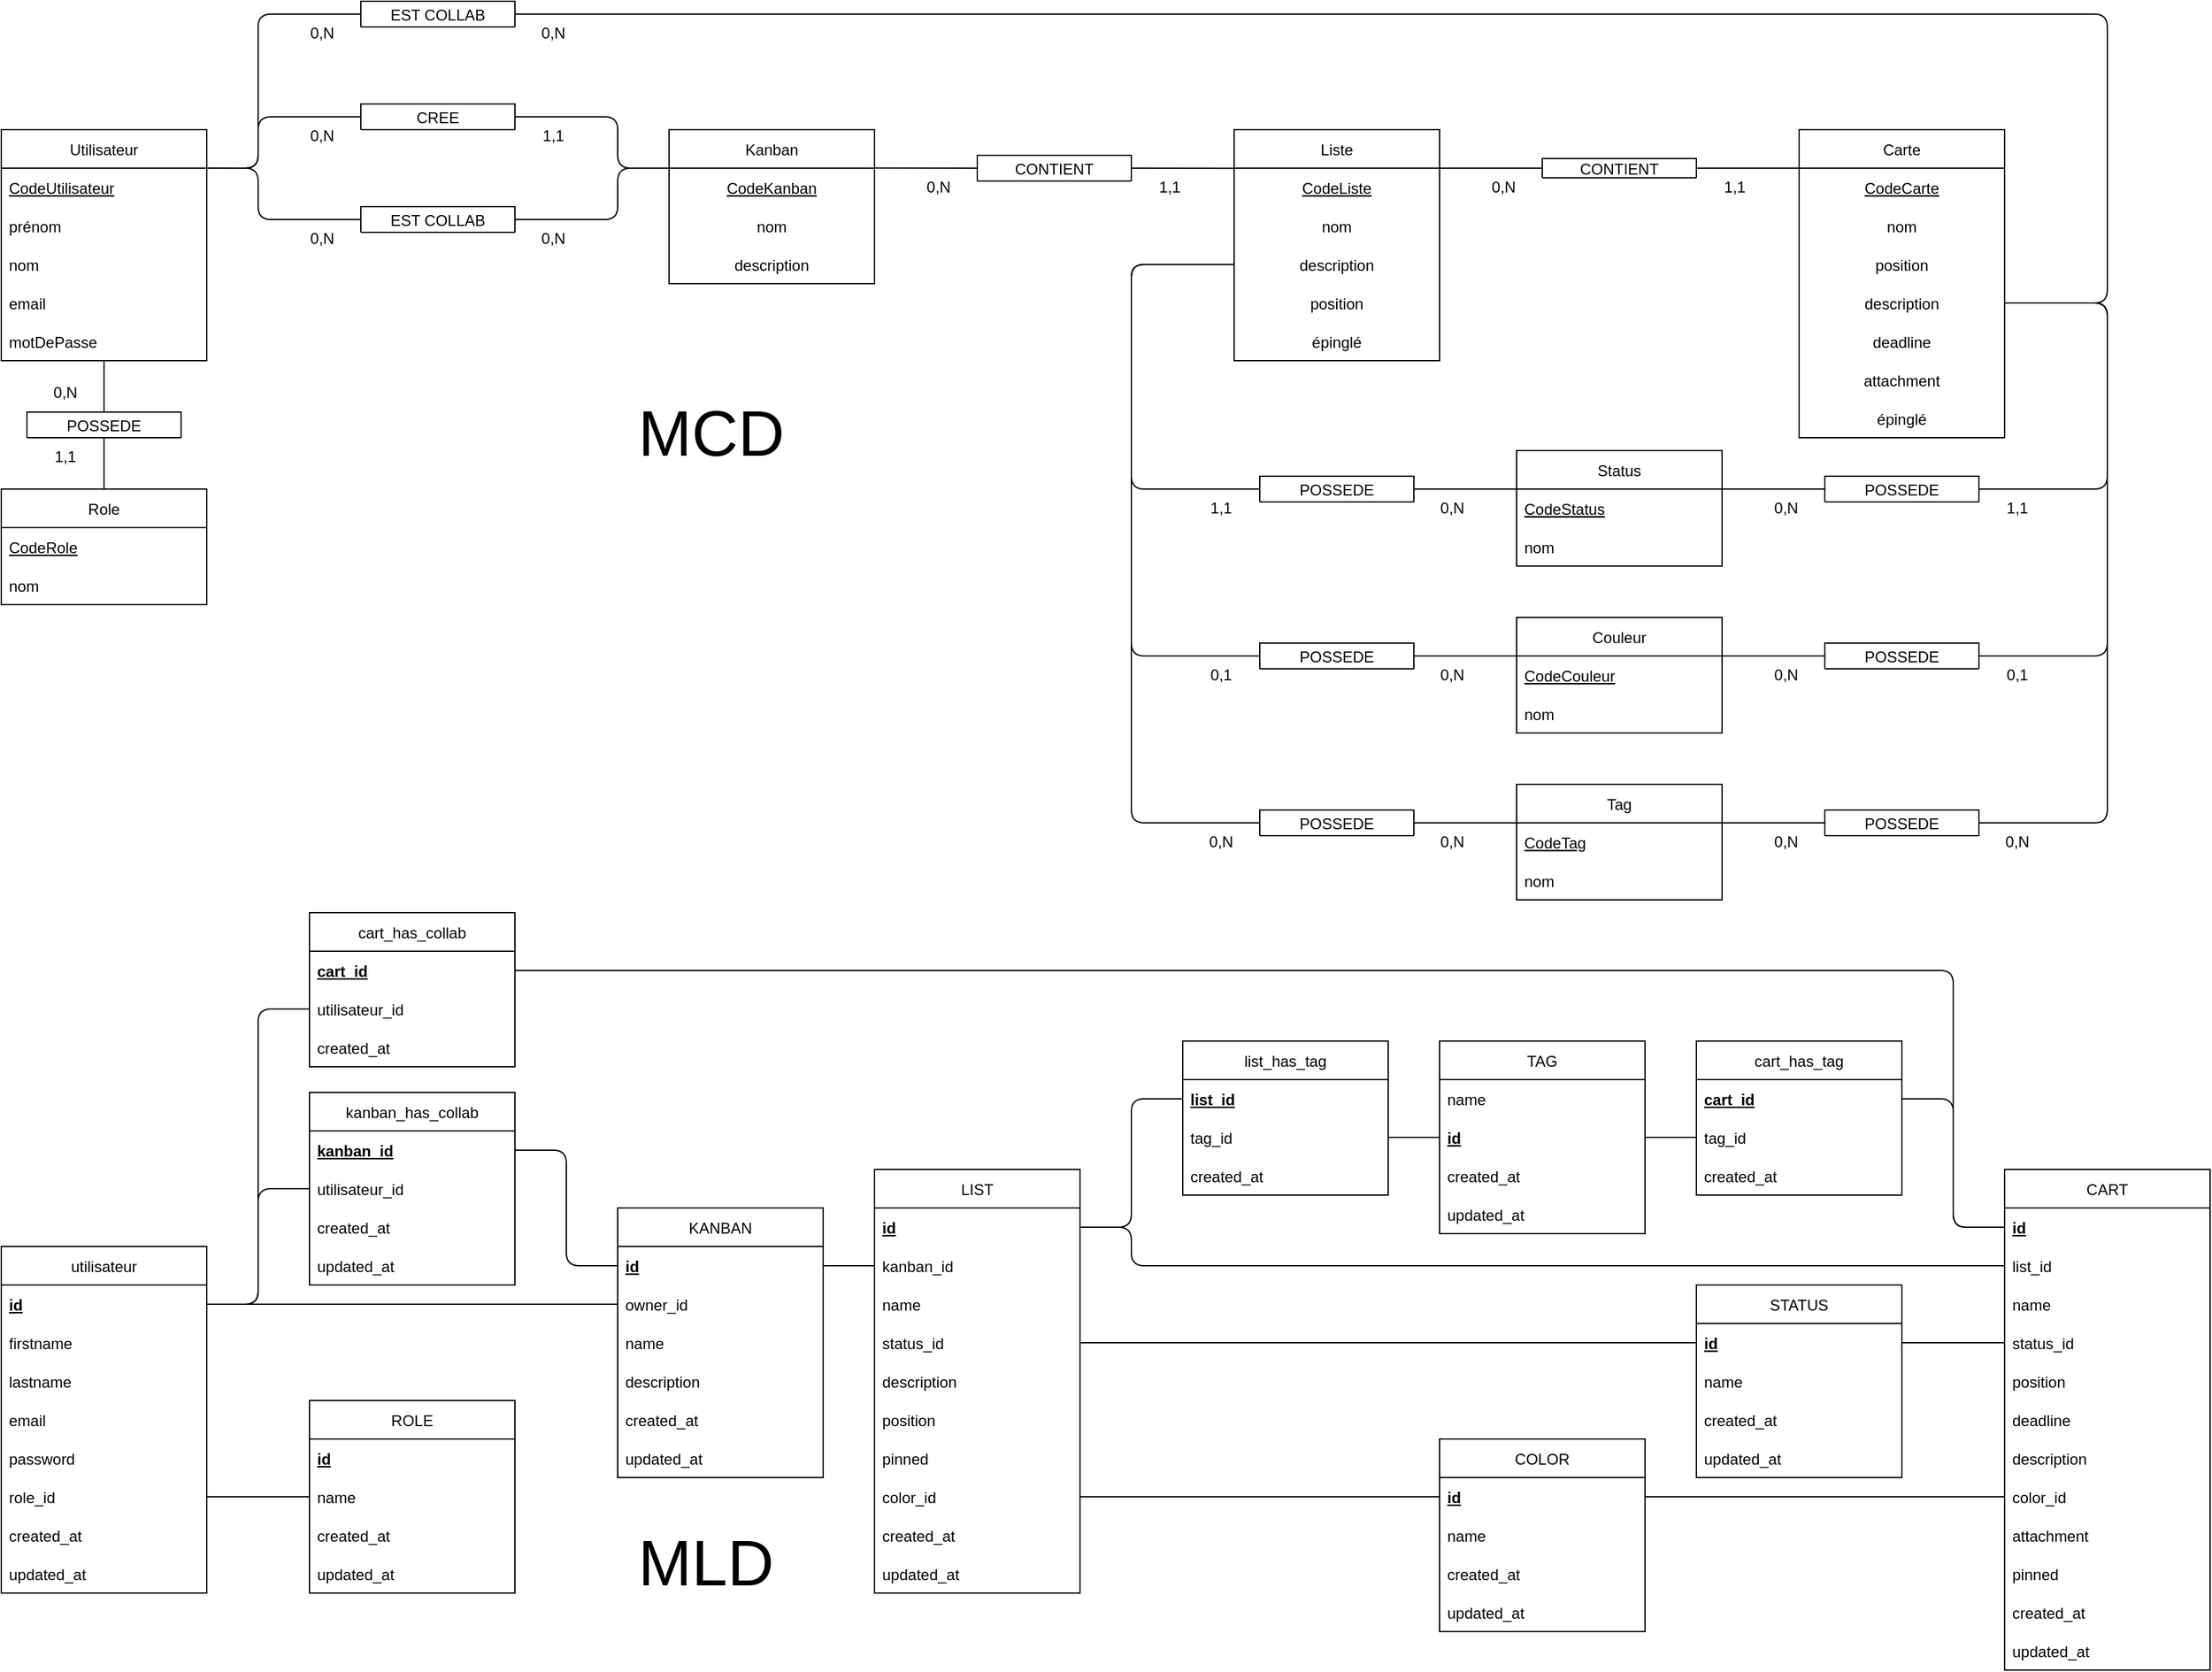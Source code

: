 <mxfile>
    <diagram id="Cw5iGUjNgf8QnOH01EfG" name="Page-1">
        <mxGraphModel dx="3240" dy="78" grid="1" gridSize="10" guides="1" tooltips="1" connect="1" arrows="1" fold="1" page="0" pageScale="1" pageWidth="1169" pageHeight="827" math="0" shadow="0">
            <root>
                <mxCell id="0"/>
                <mxCell id="1" parent="0"/>
                <mxCell id="72" value="CREE" style="swimlane;fontStyle=0;childLayout=stackLayout;horizontal=1;startSize=30;horizontalStack=0;resizeParent=1;resizeParentMax=0;resizeLast=0;collapsible=1;marginBottom=0;rounded=1;" parent="1" vertex="1">
                    <mxGeometry x="-720" y="990" width="120" height="20" as="geometry"/>
                </mxCell>
                <mxCell id="73" value="Utilisateur" style="swimlane;fontStyle=0;childLayout=stackLayout;horizontal=1;startSize=30;horizontalStack=0;resizeParent=1;resizeParentMax=0;resizeLast=0;collapsible=1;marginBottom=0;" parent="1" vertex="1">
                    <mxGeometry x="-1000" y="1010" width="160" height="180" as="geometry"/>
                </mxCell>
                <mxCell id="74" value="CodeUtilisateur" style="text;strokeColor=none;fillColor=none;align=left;verticalAlign=middle;spacingLeft=4;spacingRight=4;overflow=hidden;points=[[0,0.5],[1,0.5]];portConstraint=eastwest;rotatable=0;fontStyle=4" parent="73" vertex="1">
                    <mxGeometry y="30" width="160" height="30" as="geometry"/>
                </mxCell>
                <mxCell id="75" value="prénom" style="text;strokeColor=none;fillColor=none;align=left;verticalAlign=middle;spacingLeft=4;spacingRight=4;overflow=hidden;points=[[0,0.5],[1,0.5]];portConstraint=eastwest;rotatable=0;" parent="73" vertex="1">
                    <mxGeometry y="60" width="160" height="30" as="geometry"/>
                </mxCell>
                <mxCell id="76" value="nom" style="text;strokeColor=none;fillColor=none;align=left;verticalAlign=middle;spacingLeft=4;spacingRight=4;overflow=hidden;points=[[0,0.5],[1,0.5]];portConstraint=eastwest;rotatable=0;" parent="73" vertex="1">
                    <mxGeometry y="90" width="160" height="30" as="geometry"/>
                </mxCell>
                <mxCell id="77" value="email" style="text;strokeColor=none;fillColor=none;align=left;verticalAlign=middle;spacingLeft=4;spacingRight=4;overflow=hidden;points=[[0,0.5],[1,0.5]];portConstraint=eastwest;rotatable=0;" parent="73" vertex="1">
                    <mxGeometry y="120" width="160" height="30" as="geometry"/>
                </mxCell>
                <mxCell id="78" value="motDePasse" style="text;strokeColor=none;fillColor=none;align=left;verticalAlign=middle;spacingLeft=4;spacingRight=4;overflow=hidden;points=[[0,0.5],[1,0.5]];portConstraint=eastwest;rotatable=0;" parent="73" vertex="1">
                    <mxGeometry y="150" width="160" height="30" as="geometry"/>
                </mxCell>
                <mxCell id="80" value="Kanban" style="swimlane;fontStyle=0;childLayout=stackLayout;horizontal=1;startSize=30;horizontalStack=0;resizeParent=1;resizeParentMax=0;resizeLast=0;collapsible=1;marginBottom=0;" parent="1" vertex="1">
                    <mxGeometry x="-480" y="1010" width="160" height="120" as="geometry"/>
                </mxCell>
                <mxCell id="81" value="CodeKanban" style="text;strokeColor=none;fillColor=none;align=center;verticalAlign=middle;spacingLeft=4;spacingRight=4;overflow=hidden;points=[[0,0.5],[1,0.5]];portConstraint=eastwest;rotatable=0;fontStyle=4" parent="80" vertex="1">
                    <mxGeometry y="30" width="160" height="30" as="geometry"/>
                </mxCell>
                <mxCell id="83" value="nom" style="text;strokeColor=none;fillColor=none;align=center;verticalAlign=middle;spacingLeft=4;spacingRight=4;overflow=hidden;points=[[0,0.5],[1,0.5]];portConstraint=eastwest;rotatable=0;" parent="80" vertex="1">
                    <mxGeometry y="60" width="160" height="30" as="geometry"/>
                </mxCell>
                <mxCell id="84" value="description" style="text;strokeColor=none;fillColor=none;align=center;verticalAlign=middle;spacingLeft=4;spacingRight=4;overflow=hidden;points=[[0,0.5],[1,0.5]];portConstraint=eastwest;rotatable=0;" parent="80" vertex="1">
                    <mxGeometry y="90" width="160" height="30" as="geometry"/>
                </mxCell>
                <mxCell id="86" value="" style="endArrow=none;html=1;entryX=0;entryY=0.5;entryDx=0;entryDy=0;exitX=1.005;exitY=-0.004;exitDx=0;exitDy=0;exitPerimeter=0;" parent="1" source="74" target="72" edge="1">
                    <mxGeometry width="50" height="50" relative="1" as="geometry">
                        <mxPoint x="-760" y="1035" as="sourcePoint"/>
                        <mxPoint x="-330" y="940" as="targetPoint"/>
                        <Array as="points">
                            <mxPoint x="-800" y="1040"/>
                            <mxPoint x="-800" y="1000"/>
                        </Array>
                    </mxGeometry>
                </mxCell>
                <mxCell id="87" value="" style="endArrow=none;html=1;exitX=1;exitY=0.5;exitDx=0;exitDy=0;entryX=0;entryY=0.25;entryDx=0;entryDy=0;exitPerimeter=0;" parent="1" source="72" target="80" edge="1">
                    <mxGeometry width="50" height="50" relative="1" as="geometry">
                        <mxPoint x="-340" y="990" as="sourcePoint"/>
                        <mxPoint x="-520" y="1035" as="targetPoint"/>
                        <Array as="points">
                            <mxPoint x="-520" y="1000"/>
                            <mxPoint x="-520" y="1040"/>
                        </Array>
                    </mxGeometry>
                </mxCell>
                <mxCell id="88" value="0,N" style="text;html=1;strokeColor=none;fillColor=none;align=center;verticalAlign=middle;whiteSpace=wrap;rounded=0;" parent="1" vertex="1">
                    <mxGeometry x="-780" y="1000" width="60" height="30" as="geometry"/>
                </mxCell>
                <mxCell id="89" value="1,1" style="text;html=1;strokeColor=none;fillColor=none;align=center;verticalAlign=middle;whiteSpace=wrap;rounded=0;" parent="1" vertex="1">
                    <mxGeometry x="-600" y="1000" width="60" height="30" as="geometry"/>
                </mxCell>
                <mxCell id="91" value="CONTIENT" style="swimlane;fontStyle=0;childLayout=stackLayout;horizontal=1;startSize=30;horizontalStack=0;resizeParent=1;resizeParentMax=0;resizeLast=0;collapsible=1;marginBottom=0;rounded=1;" parent="1" vertex="1">
                    <mxGeometry x="200" y="1032.5" width="120" height="15" as="geometry">
                        <mxRectangle x="120" y="1245" width="70" height="30" as="alternateBounds"/>
                    </mxGeometry>
                </mxCell>
                <mxCell id="92" value="0,N" style="text;html=1;strokeColor=none;fillColor=none;align=center;verticalAlign=middle;whiteSpace=wrap;rounded=0;" parent="1" vertex="1">
                    <mxGeometry x="140" y="1040" width="60" height="30" as="geometry"/>
                </mxCell>
                <mxCell id="93" value="1,1" style="text;html=1;strokeColor=none;fillColor=none;align=center;verticalAlign=middle;whiteSpace=wrap;rounded=0;" parent="1" vertex="1">
                    <mxGeometry x="320" y="1040" width="60" height="30" as="geometry"/>
                </mxCell>
                <mxCell id="94" value="" style="endArrow=none;html=1;exitX=1;exitY=-0.001;exitDx=0;exitDy=0;entryX=0;entryY=0.5;entryDx=0;entryDy=0;exitPerimeter=0;" parent="1" source="142" target="91" edge="1">
                    <mxGeometry width="50" height="50" relative="1" as="geometry">
                        <mxPoint x="80" y="1005" as="sourcePoint"/>
                        <mxPoint x="130" y="940" as="targetPoint"/>
                    </mxGeometry>
                </mxCell>
                <mxCell id="95" value="Carte" style="swimlane;fontStyle=0;childLayout=stackLayout;horizontal=1;startSize=30;horizontalStack=0;resizeParent=1;resizeParentMax=0;resizeLast=0;collapsible=1;marginBottom=0;" parent="1" vertex="1">
                    <mxGeometry x="400" y="1010" width="160" height="240" as="geometry"/>
                </mxCell>
                <mxCell id="96" value="CodeCarte" style="text;strokeColor=none;fillColor=none;align=center;verticalAlign=middle;spacingLeft=4;spacingRight=4;overflow=hidden;points=[[0,0.5],[1,0.5]];portConstraint=eastwest;rotatable=0;fontStyle=4" parent="95" vertex="1">
                    <mxGeometry y="30" width="160" height="30" as="geometry"/>
                </mxCell>
                <mxCell id="97" value="nom" style="text;strokeColor=none;fillColor=none;align=center;verticalAlign=middle;spacingLeft=4;spacingRight=4;overflow=hidden;points=[[0,0.5],[1,0.5]];portConstraint=eastwest;rotatable=0;" parent="95" vertex="1">
                    <mxGeometry y="60" width="160" height="30" as="geometry"/>
                </mxCell>
                <mxCell id="99" value="position" style="text;strokeColor=none;fillColor=none;align=center;verticalAlign=middle;spacingLeft=4;spacingRight=4;overflow=hidden;points=[[0,0.5],[1,0.5]];portConstraint=eastwest;rotatable=0;" parent="95" vertex="1">
                    <mxGeometry y="90" width="160" height="30" as="geometry"/>
                </mxCell>
                <mxCell id="102" value="description" style="text;strokeColor=none;fillColor=none;align=center;verticalAlign=middle;spacingLeft=4;spacingRight=4;overflow=hidden;points=[[0,0.5],[1,0.5]];portConstraint=eastwest;rotatable=0;" parent="95" vertex="1">
                    <mxGeometry y="120" width="160" height="30" as="geometry"/>
                </mxCell>
                <mxCell id="100" value="deadline" style="text;strokeColor=none;fillColor=none;align=center;verticalAlign=middle;spacingLeft=4;spacingRight=4;overflow=hidden;points=[[0,0.5],[1,0.5]];portConstraint=eastwest;rotatable=0;" parent="95" vertex="1">
                    <mxGeometry y="150" width="160" height="30" as="geometry"/>
                </mxCell>
                <mxCell id="103" value="attachment" style="text;strokeColor=none;fillColor=none;align=center;verticalAlign=middle;spacingLeft=4;spacingRight=4;overflow=hidden;points=[[0,0.5],[1,0.5]];portConstraint=eastwest;rotatable=0;" parent="95" vertex="1">
                    <mxGeometry y="180" width="160" height="30" as="geometry"/>
                </mxCell>
                <mxCell id="105" value="épinglé" style="text;strokeColor=none;fillColor=none;align=center;verticalAlign=middle;spacingLeft=4;spacingRight=4;overflow=hidden;points=[[0,0.5],[1,0.5]];portConstraint=eastwest;rotatable=0;" parent="95" vertex="1">
                    <mxGeometry y="210" width="160" height="30" as="geometry"/>
                </mxCell>
                <mxCell id="107" value="" style="endArrow=none;html=1;exitX=1;exitY=0.5;exitDx=0;exitDy=0;exitPerimeter=0;entryX=0.001;entryY=-0.001;entryDx=0;entryDy=0;entryPerimeter=0;" parent="1" source="91" target="96" edge="1">
                    <mxGeometry width="50" height="50" relative="1" as="geometry">
                        <mxPoint x="90" y="985" as="sourcePoint"/>
                        <mxPoint x="390" y="1040" as="targetPoint"/>
                    </mxGeometry>
                </mxCell>
                <mxCell id="108" value="EST COLLAB" style="swimlane;fontStyle=0;childLayout=stackLayout;horizontal=1;startSize=30;horizontalStack=0;resizeParent=1;resizeParentMax=0;resizeLast=0;collapsible=1;marginBottom=0;rounded=1;arcSize=57;" parent="1" vertex="1">
                    <mxGeometry x="-720" y="1070" width="120" height="20" as="geometry"/>
                </mxCell>
                <mxCell id="109" value="" style="endArrow=none;html=1;entryX=0;entryY=0.5;entryDx=0;entryDy=0;" parent="1" target="108" edge="1">
                    <mxGeometry width="50" height="50" relative="1" as="geometry">
                        <mxPoint x="-840" y="1040" as="sourcePoint"/>
                        <mxPoint x="-330" y="1030" as="targetPoint"/>
                        <Array as="points">
                            <mxPoint x="-800" y="1040"/>
                            <mxPoint x="-800" y="1080"/>
                        </Array>
                    </mxGeometry>
                </mxCell>
                <mxCell id="110" value="" style="endArrow=none;html=1;exitX=1;exitY=0.5;exitDx=0;exitDy=0;entryX=0;entryY=0.25;entryDx=0;entryDy=0;" parent="1" source="108" target="80" edge="1">
                    <mxGeometry width="50" height="50" relative="1" as="geometry">
                        <mxPoint x="-340" y="1080" as="sourcePoint"/>
                        <mxPoint x="-520" y="1035" as="targetPoint"/>
                        <Array as="points">
                            <mxPoint x="-520" y="1080"/>
                            <mxPoint x="-520" y="1040"/>
                        </Array>
                    </mxGeometry>
                </mxCell>
                <mxCell id="111" value="0,N" style="text;html=1;strokeColor=none;fillColor=none;align=center;verticalAlign=middle;whiteSpace=wrap;rounded=0;" parent="1" vertex="1">
                    <mxGeometry x="-780" y="1080" width="60" height="30" as="geometry"/>
                </mxCell>
                <mxCell id="112" value="0,N" style="text;html=1;strokeColor=none;fillColor=none;align=center;verticalAlign=middle;whiteSpace=wrap;rounded=0;" parent="1" vertex="1">
                    <mxGeometry x="-600" y="1080" width="60" height="30" as="geometry"/>
                </mxCell>
                <mxCell id="113" value="Role" style="swimlane;fontStyle=0;childLayout=stackLayout;horizontal=1;startSize=30;horizontalStack=0;resizeParent=1;resizeParentMax=0;resizeLast=0;collapsible=1;marginBottom=0;" parent="1" vertex="1">
                    <mxGeometry x="-1000" y="1290" width="160" height="90" as="geometry"/>
                </mxCell>
                <mxCell id="114" value="CodeRole" style="text;strokeColor=none;fillColor=none;align=left;verticalAlign=middle;spacingLeft=4;spacingRight=4;overflow=hidden;points=[[0,0.5],[1,0.5]];portConstraint=eastwest;rotatable=0;fontStyle=4" parent="113" vertex="1">
                    <mxGeometry y="30" width="160" height="30" as="geometry"/>
                </mxCell>
                <mxCell id="115" value="nom" style="text;strokeColor=none;fillColor=none;align=left;verticalAlign=middle;spacingLeft=4;spacingRight=4;overflow=hidden;points=[[0,0.5],[1,0.5]];portConstraint=eastwest;rotatable=0;" parent="113" vertex="1">
                    <mxGeometry y="60" width="160" height="30" as="geometry"/>
                </mxCell>
                <mxCell id="117" value="Couleur" style="swimlane;fontStyle=0;childLayout=stackLayout;horizontal=1;startSize=30;horizontalStack=0;resizeParent=1;resizeParentMax=0;resizeLast=0;collapsible=1;marginBottom=0;" parent="1" vertex="1">
                    <mxGeometry x="180" y="1390" width="160" height="90" as="geometry"/>
                </mxCell>
                <mxCell id="118" value="CodeCouleur" style="text;strokeColor=none;fillColor=none;align=left;verticalAlign=middle;spacingLeft=4;spacingRight=4;overflow=hidden;points=[[0,0.5],[1,0.5]];portConstraint=eastwest;rotatable=0;fontStyle=4" parent="117" vertex="1">
                    <mxGeometry y="30" width="160" height="30" as="geometry"/>
                </mxCell>
                <mxCell id="119" value="nom" style="text;strokeColor=none;fillColor=none;align=left;verticalAlign=middle;spacingLeft=4;spacingRight=4;overflow=hidden;points=[[0,0.5],[1,0.5]];portConstraint=eastwest;rotatable=0;" parent="117" vertex="1">
                    <mxGeometry y="60" width="160" height="30" as="geometry"/>
                </mxCell>
                <mxCell id="121" value="POSSEDE" style="swimlane;fontStyle=0;childLayout=stackLayout;horizontal=1;startSize=30;horizontalStack=0;resizeParent=1;resizeParentMax=0;resizeLast=0;collapsible=1;marginBottom=0;rounded=1;" parent="1" vertex="1">
                    <mxGeometry x="420" y="1410" width="120" height="20" as="geometry"/>
                </mxCell>
                <mxCell id="126" value="Status" style="swimlane;fontStyle=0;childLayout=stackLayout;horizontal=1;startSize=30;horizontalStack=0;resizeParent=1;resizeParentMax=0;resizeLast=0;collapsible=1;marginBottom=0;" parent="1" vertex="1">
                    <mxGeometry x="180" y="1260" width="160" height="90" as="geometry"/>
                </mxCell>
                <mxCell id="127" value="CodeStatus" style="text;strokeColor=none;fillColor=none;align=left;verticalAlign=middle;spacingLeft=4;spacingRight=4;overflow=hidden;points=[[0,0.5],[1,0.5]];portConstraint=eastwest;rotatable=0;fontStyle=4" parent="126" vertex="1">
                    <mxGeometry y="30" width="160" height="30" as="geometry"/>
                </mxCell>
                <mxCell id="128" value="nom" style="text;strokeColor=none;fillColor=none;align=left;verticalAlign=middle;spacingLeft=4;spacingRight=4;overflow=hidden;points=[[0,0.5],[1,0.5]];portConstraint=eastwest;rotatable=0;" parent="126" vertex="1">
                    <mxGeometry y="60" width="160" height="30" as="geometry"/>
                </mxCell>
                <mxCell id="130" value="POSSEDE" style="swimlane;fontStyle=0;childLayout=stackLayout;horizontal=1;startSize=30;horizontalStack=0;resizeParent=1;resizeParentMax=0;resizeLast=0;collapsible=1;marginBottom=0;rounded=1;" parent="1" vertex="1">
                    <mxGeometry x="420" y="1280" width="120" height="20" as="geometry"/>
                </mxCell>
                <mxCell id="131" value="0,N" style="text;html=1;strokeColor=none;fillColor=none;align=center;verticalAlign=middle;whiteSpace=wrap;rounded=0;" parent="1" vertex="1">
                    <mxGeometry x="360" y="1290" width="60" height="30" as="geometry"/>
                </mxCell>
                <mxCell id="132" value="1,1" style="text;html=1;strokeColor=none;fillColor=none;align=center;verticalAlign=middle;whiteSpace=wrap;rounded=0;" parent="1" vertex="1">
                    <mxGeometry x="540" y="1290" width="60" height="30" as="geometry"/>
                </mxCell>
                <mxCell id="134" value="" style="endArrow=none;html=1;exitX=0;exitY=0.5;exitDx=0;exitDy=0;entryX=0.997;entryY=0.002;entryDx=0;entryDy=0;entryPerimeter=0;" parent="1" source="130" target="127" edge="1">
                    <mxGeometry width="50" height="50" relative="1" as="geometry">
                        <mxPoint x="340" y="1425" as="sourcePoint"/>
                        <mxPoint x="360" y="1090" as="targetPoint"/>
                        <Array as="points"/>
                    </mxGeometry>
                </mxCell>
                <mxCell id="135" value="CONTIENT" style="swimlane;fontStyle=0;childLayout=stackLayout;horizontal=1;startSize=30;horizontalStack=0;resizeParent=1;resizeParentMax=0;resizeLast=0;collapsible=1;marginBottom=0;rounded=1;" parent="1" vertex="1">
                    <mxGeometry x="-240" y="1030" width="120" height="20" as="geometry"/>
                </mxCell>
                <mxCell id="136" value="0,N" style="text;html=1;strokeColor=none;fillColor=none;align=center;verticalAlign=middle;whiteSpace=wrap;rounded=0;" parent="1" vertex="1">
                    <mxGeometry x="-300" y="1040" width="60" height="30" as="geometry"/>
                </mxCell>
                <mxCell id="137" value="1,1" style="text;html=1;strokeColor=none;fillColor=none;align=center;verticalAlign=middle;whiteSpace=wrap;rounded=0;" parent="1" vertex="1">
                    <mxGeometry x="-120" y="1040" width="60" height="30" as="geometry"/>
                </mxCell>
                <mxCell id="138" value="" style="endArrow=none;html=1;entryX=0;entryY=0.5;entryDx=0;entryDy=0;exitX=1;exitY=-0.005;exitDx=0;exitDy=0;exitPerimeter=0;" parent="1" source="81" target="135" edge="1">
                    <mxGeometry width="50" height="50" relative="1" as="geometry">
                        <mxPoint x="-300" y="1055" as="sourcePoint"/>
                        <mxPoint x="-430" y="1200" as="targetPoint"/>
                        <Array as="points"/>
                    </mxGeometry>
                </mxCell>
                <mxCell id="139" value="" style="endArrow=none;html=1;exitX=1;exitY=0.5;exitDx=0;exitDy=0;entryX=0.004;entryY=0.004;entryDx=0;entryDy=0;entryPerimeter=0;" parent="1" source="135" target="142" edge="1">
                    <mxGeometry width="50" height="50" relative="1" as="geometry">
                        <mxPoint x="-280" y="1340" as="sourcePoint"/>
                        <mxPoint x="-80" y="1005" as="targetPoint"/>
                        <Array as="points"/>
                    </mxGeometry>
                </mxCell>
                <mxCell id="140" value="Liste" style="swimlane;fontStyle=0;childLayout=stackLayout;horizontal=1;startSize=30;horizontalStack=0;resizeParent=1;resizeParentMax=0;resizeLast=0;collapsible=1;marginBottom=0;" parent="1" vertex="1">
                    <mxGeometry x="-40" y="1010" width="160" height="180" as="geometry"/>
                </mxCell>
                <mxCell id="142" value="CodeListe" style="text;strokeColor=none;fillColor=none;align=center;verticalAlign=middle;spacingLeft=4;spacingRight=4;overflow=hidden;points=[[0,0.5],[1,0.5]];portConstraint=eastwest;rotatable=0;fontStyle=4" parent="140" vertex="1">
                    <mxGeometry y="30" width="160" height="30" as="geometry"/>
                </mxCell>
                <mxCell id="143" value="nom" style="text;strokeColor=none;fillColor=none;align=center;verticalAlign=middle;spacingLeft=4;spacingRight=4;overflow=hidden;points=[[0,0.5],[1,0.5]];portConstraint=eastwest;rotatable=0;" parent="140" vertex="1">
                    <mxGeometry y="60" width="160" height="30" as="geometry"/>
                </mxCell>
                <mxCell id="144" value="description" style="text;strokeColor=none;fillColor=none;align=center;verticalAlign=middle;spacingLeft=4;spacingRight=4;overflow=hidden;points=[[0,0.5],[1,0.5]];portConstraint=eastwest;rotatable=0;" parent="140" vertex="1">
                    <mxGeometry y="90" width="160" height="30" as="geometry"/>
                </mxCell>
                <mxCell id="145" value="position" style="text;strokeColor=none;fillColor=none;align=center;verticalAlign=middle;spacingLeft=4;spacingRight=4;overflow=hidden;points=[[0,0.5],[1,0.5]];portConstraint=eastwest;rotatable=0;" parent="140" vertex="1">
                    <mxGeometry y="120" width="160" height="30" as="geometry"/>
                </mxCell>
                <mxCell id="146" value="épinglé" style="text;strokeColor=none;fillColor=none;align=center;verticalAlign=middle;spacingLeft=4;spacingRight=4;overflow=hidden;points=[[0,0.5],[1,0.5]];portConstraint=eastwest;rotatable=0;" parent="140" vertex="1">
                    <mxGeometry y="150" width="160" height="30" as="geometry"/>
                </mxCell>
                <mxCell id="148" value="POSSEDE" style="swimlane;fontStyle=0;childLayout=stackLayout;horizontal=1;startSize=30;horizontalStack=0;resizeParent=1;resizeParentMax=0;resizeLast=0;collapsible=1;marginBottom=0;rounded=1;" parent="1" vertex="1">
                    <mxGeometry x="-980" y="1230" width="120" height="20" as="geometry"/>
                </mxCell>
                <mxCell id="149" value="0,N" style="text;html=1;strokeColor=none;fillColor=none;align=center;verticalAlign=middle;whiteSpace=wrap;rounded=0;" parent="1" vertex="1">
                    <mxGeometry x="-980" y="1200" width="60" height="30" as="geometry"/>
                </mxCell>
                <mxCell id="150" value="1,1" style="text;html=1;strokeColor=none;fillColor=none;align=center;verticalAlign=middle;whiteSpace=wrap;rounded=0;" parent="1" vertex="1">
                    <mxGeometry x="-980" y="1250" width="60" height="30" as="geometry"/>
                </mxCell>
                <mxCell id="151" value="" style="endArrow=none;html=1;entryX=0.5;entryY=0;entryDx=0;entryDy=0;" parent="1" target="148" edge="1">
                    <mxGeometry width="50" height="50" relative="1" as="geometry">
                        <mxPoint x="-920" y="1190" as="sourcePoint"/>
                        <mxPoint x="-920.5" y="1255" as="targetPoint"/>
                    </mxGeometry>
                </mxCell>
                <mxCell id="152" value="" style="endArrow=none;html=1;exitX=1;exitY=0;exitDx=0;exitDy=0;entryX=0.5;entryY=0;entryDx=0;entryDy=0;" parent="1" source="150" target="113" edge="1">
                    <mxGeometry width="50" height="50" relative="1" as="geometry">
                        <mxPoint x="-920" y="1300" as="sourcePoint"/>
                        <mxPoint x="-920" y="1385" as="targetPoint"/>
                    </mxGeometry>
                </mxCell>
                <mxCell id="154" value="EST COLLAB" style="swimlane;fontStyle=0;childLayout=stackLayout;horizontal=1;startSize=30;horizontalStack=0;resizeParent=1;resizeParentMax=0;resizeLast=0;collapsible=1;marginBottom=0;rounded=1;" parent="1" vertex="1">
                    <mxGeometry x="-720" y="910" width="120" height="20" as="geometry"/>
                </mxCell>
                <mxCell id="156" value="0,N" style="text;html=1;strokeColor=none;fillColor=none;align=center;verticalAlign=middle;whiteSpace=wrap;rounded=0;" parent="1" vertex="1">
                    <mxGeometry x="-780" y="920" width="60" height="30" as="geometry"/>
                </mxCell>
                <mxCell id="157" value="0,N" style="text;html=1;strokeColor=none;fillColor=none;align=center;verticalAlign=middle;whiteSpace=wrap;rounded=0;" parent="1" vertex="1">
                    <mxGeometry x="-600" y="920" width="60" height="30" as="geometry"/>
                </mxCell>
                <mxCell id="158" value="" style="endArrow=none;html=1;entryX=0;entryY=0.5;entryDx=0;entryDy=0;" parent="1" target="154" edge="1">
                    <mxGeometry width="50" height="50" relative="1" as="geometry">
                        <mxPoint x="-840" y="1040" as="sourcePoint"/>
                        <mxPoint x="-770" y="1915" as="targetPoint"/>
                        <Array as="points">
                            <mxPoint x="-800" y="1040"/>
                            <mxPoint x="-800" y="920"/>
                        </Array>
                    </mxGeometry>
                </mxCell>
                <mxCell id="162" value="POSSEDE" style="swimlane;fontStyle=0;childLayout=stackLayout;horizontal=1;startSize=30;horizontalStack=0;resizeParent=1;resizeParentMax=0;resizeLast=0;collapsible=1;marginBottom=0;rounded=1;" parent="1" vertex="1">
                    <mxGeometry x="-20" y="1410" width="120" height="20" as="geometry"/>
                </mxCell>
                <mxCell id="163" value="" style="endArrow=none;html=1;exitX=1;exitY=0.5;exitDx=0;exitDy=0;entryX=-0.003;entryY=0.002;entryDx=0;entryDy=0;entryPerimeter=0;" parent="1" source="162" target="118" edge="1">
                    <mxGeometry width="50" height="50" relative="1" as="geometry">
                        <mxPoint x="-470" y="1445" as="sourcePoint"/>
                        <mxPoint x="-550" y="1550" as="targetPoint"/>
                        <Array as="points"/>
                    </mxGeometry>
                </mxCell>
                <mxCell id="165" value="0,1" style="text;html=1;strokeColor=none;fillColor=none;align=center;verticalAlign=middle;whiteSpace=wrap;rounded=0;" parent="1" vertex="1">
                    <mxGeometry x="-80" y="1420" width="60" height="30" as="geometry"/>
                </mxCell>
                <mxCell id="166" value="0,N" style="text;html=1;strokeColor=none;fillColor=none;align=center;verticalAlign=middle;whiteSpace=wrap;rounded=0;" parent="1" vertex="1">
                    <mxGeometry x="100" y="1420" width="60" height="30" as="geometry"/>
                </mxCell>
                <mxCell id="167" value="0,1" style="text;html=1;strokeColor=none;fillColor=none;align=center;verticalAlign=middle;whiteSpace=wrap;rounded=0;" parent="1" vertex="1">
                    <mxGeometry x="540" y="1420" width="60" height="30" as="geometry"/>
                </mxCell>
                <mxCell id="168" value="0,N" style="text;html=1;strokeColor=none;fillColor=none;align=center;verticalAlign=middle;whiteSpace=wrap;rounded=0;" parent="1" vertex="1">
                    <mxGeometry x="360" y="1420" width="60" height="30" as="geometry"/>
                </mxCell>
                <mxCell id="169" value="POSSEDE" style="swimlane;fontStyle=0;childLayout=stackLayout;horizontal=1;startSize=30;horizontalStack=0;resizeParent=1;resizeParentMax=0;resizeLast=0;collapsible=1;marginBottom=0;rounded=1;" parent="1" vertex="1">
                    <mxGeometry x="-20" y="1280" width="120" height="20" as="geometry"/>
                </mxCell>
                <mxCell id="170" value="0,N" style="text;html=1;strokeColor=none;fillColor=none;align=center;verticalAlign=middle;whiteSpace=wrap;rounded=0;" parent="1" vertex="1">
                    <mxGeometry x="100" y="1290" width="60" height="30" as="geometry"/>
                </mxCell>
                <mxCell id="171" value="" style="endArrow=none;html=1;exitX=0;exitY=0.002;exitDx=0;exitDy=0;entryX=1;entryY=0.5;entryDx=0;entryDy=0;exitPerimeter=0;" parent="1" source="127" target="169" edge="1">
                    <mxGeometry width="50" height="50" relative="1" as="geometry">
                        <mxPoint x="170" y="1245" as="sourcePoint"/>
                        <mxPoint x="90" y="1245" as="targetPoint"/>
                    </mxGeometry>
                </mxCell>
                <mxCell id="176" value="" style="endArrow=none;html=1;exitX=1;exitY=0.5;exitDx=0;exitDy=0;entryX=1;entryY=0.5;entryDx=0;entryDy=0;" parent="1" source="154" target="102" edge="1">
                    <mxGeometry width="50" height="50" relative="1" as="geometry">
                        <mxPoint x="440" y="1410" as="sourcePoint"/>
                        <mxPoint x="800" y="1070" as="targetPoint"/>
                        <Array as="points">
                            <mxPoint x="640" y="920"/>
                            <mxPoint x="640" y="1145"/>
                        </Array>
                    </mxGeometry>
                </mxCell>
                <mxCell id="177" value="" style="endArrow=none;html=1;entryX=0;entryY=0.5;entryDx=0;entryDy=0;exitX=1;exitY=0.002;exitDx=0;exitDy=0;exitPerimeter=0;" parent="1" source="118" target="121" edge="1">
                    <mxGeometry width="50" height="50" relative="1" as="geometry">
                        <mxPoint x="-50" y="1670" as="sourcePoint"/>
                        <mxPoint y="1620" as="targetPoint"/>
                    </mxGeometry>
                </mxCell>
                <mxCell id="178" value="1,1" style="text;html=1;strokeColor=none;fillColor=none;align=center;verticalAlign=middle;whiteSpace=wrap;rounded=0;" parent="1" vertex="1">
                    <mxGeometry x="-80" y="1290" width="60" height="30" as="geometry"/>
                </mxCell>
                <mxCell id="181" value="Tag" style="swimlane;fontStyle=0;childLayout=stackLayout;horizontal=1;startSize=30;horizontalStack=0;resizeParent=1;resizeParentMax=0;resizeLast=0;collapsible=1;marginBottom=0;" parent="1" vertex="1">
                    <mxGeometry x="180" y="1520" width="160" height="90" as="geometry"/>
                </mxCell>
                <mxCell id="182" value="CodeTag" style="text;strokeColor=none;fillColor=none;align=left;verticalAlign=middle;spacingLeft=4;spacingRight=4;overflow=hidden;points=[[0,0.5],[1,0.5]];portConstraint=eastwest;rotatable=0;fontStyle=4" parent="181" vertex="1">
                    <mxGeometry y="30" width="160" height="30" as="geometry"/>
                </mxCell>
                <mxCell id="183" value="nom" style="text;strokeColor=none;fillColor=none;align=left;verticalAlign=middle;spacingLeft=4;spacingRight=4;overflow=hidden;points=[[0,0.5],[1,0.5]];portConstraint=eastwest;rotatable=0;" parent="181" vertex="1">
                    <mxGeometry y="60" width="160" height="30" as="geometry"/>
                </mxCell>
                <mxCell id="184" value="POSSEDE" style="swimlane;fontStyle=0;childLayout=stackLayout;horizontal=1;startSize=30;horizontalStack=0;resizeParent=1;resizeParentMax=0;resizeLast=0;collapsible=1;marginBottom=0;rounded=1;" parent="1" vertex="1">
                    <mxGeometry x="420" y="1540" width="120" height="20" as="geometry"/>
                </mxCell>
                <mxCell id="185" value="POSSEDE" style="swimlane;fontStyle=0;childLayout=stackLayout;horizontal=1;startSize=30;horizontalStack=0;resizeParent=1;resizeParentMax=0;resizeLast=0;collapsible=1;marginBottom=0;rounded=1;" parent="1" vertex="1">
                    <mxGeometry x="-20" y="1540" width="120" height="20" as="geometry"/>
                </mxCell>
                <mxCell id="186" value="" style="endArrow=none;html=1;exitX=1;exitY=0.5;exitDx=0;exitDy=0;entryX=0;entryY=0.002;entryDx=0;entryDy=0;entryPerimeter=0;" parent="1" source="185" target="182" edge="1">
                    <mxGeometry width="50" height="50" relative="1" as="geometry">
                        <mxPoint x="-470" y="1575" as="sourcePoint"/>
                        <mxPoint x="-550" y="1680" as="targetPoint"/>
                        <Array as="points"/>
                    </mxGeometry>
                </mxCell>
                <mxCell id="187" value="0,N" style="text;html=1;strokeColor=none;fillColor=none;align=center;verticalAlign=middle;whiteSpace=wrap;rounded=0;" parent="1" vertex="1">
                    <mxGeometry x="-80" y="1550" width="60" height="30" as="geometry"/>
                </mxCell>
                <mxCell id="188" value="0,N" style="text;html=1;strokeColor=none;fillColor=none;align=center;verticalAlign=middle;whiteSpace=wrap;rounded=0;" parent="1" vertex="1">
                    <mxGeometry x="100" y="1550" width="60" height="30" as="geometry"/>
                </mxCell>
                <mxCell id="189" value="0,N" style="text;html=1;strokeColor=none;fillColor=none;align=center;verticalAlign=middle;whiteSpace=wrap;rounded=0;" parent="1" vertex="1">
                    <mxGeometry x="540" y="1550" width="60" height="30" as="geometry"/>
                </mxCell>
                <mxCell id="190" value="0,N" style="text;html=1;strokeColor=none;fillColor=none;align=center;verticalAlign=middle;whiteSpace=wrap;rounded=0;" parent="1" vertex="1">
                    <mxGeometry x="360" y="1550" width="60" height="30" as="geometry"/>
                </mxCell>
                <mxCell id="191" value="" style="endArrow=none;html=1;entryX=0;entryY=0.5;entryDx=0;entryDy=0;exitX=1.003;exitY=0.002;exitDx=0;exitDy=0;exitPerimeter=0;" parent="1" source="182" target="184" edge="1">
                    <mxGeometry width="50" height="50" relative="1" as="geometry">
                        <mxPoint x="-50" y="1800" as="sourcePoint"/>
                        <mxPoint y="1750" as="targetPoint"/>
                    </mxGeometry>
                </mxCell>
                <mxCell id="197" value="utilisateur" style="swimlane;fontStyle=0;childLayout=stackLayout;horizontal=1;startSize=30;horizontalStack=0;resizeParent=1;resizeParentMax=0;resizeLast=0;collapsible=1;marginBottom=0;" parent="1" vertex="1">
                    <mxGeometry x="-1000" y="1880" width="160" height="270" as="geometry"/>
                </mxCell>
                <mxCell id="198" value="id" style="text;strokeColor=none;fillColor=none;align=left;verticalAlign=middle;spacingLeft=4;spacingRight=4;overflow=hidden;points=[[0,0.5],[1,0.5]];portConstraint=eastwest;rotatable=0;fontStyle=5" parent="197" vertex="1">
                    <mxGeometry y="30" width="160" height="30" as="geometry"/>
                </mxCell>
                <mxCell id="199" value="firstname" style="text;strokeColor=none;fillColor=none;align=left;verticalAlign=middle;spacingLeft=4;spacingRight=4;overflow=hidden;points=[[0,0.5],[1,0.5]];portConstraint=eastwest;rotatable=0;" parent="197" vertex="1">
                    <mxGeometry y="60" width="160" height="30" as="geometry"/>
                </mxCell>
                <mxCell id="200" value="lastname" style="text;strokeColor=none;fillColor=none;align=left;verticalAlign=middle;spacingLeft=4;spacingRight=4;overflow=hidden;points=[[0,0.5],[1,0.5]];portConstraint=eastwest;rotatable=0;" parent="197" vertex="1">
                    <mxGeometry y="90" width="160" height="30" as="geometry"/>
                </mxCell>
                <mxCell id="201" value="email" style="text;strokeColor=none;fillColor=none;align=left;verticalAlign=middle;spacingLeft=4;spacingRight=4;overflow=hidden;points=[[0,0.5],[1,0.5]];portConstraint=eastwest;rotatable=0;" parent="197" vertex="1">
                    <mxGeometry y="120" width="160" height="30" as="geometry"/>
                </mxCell>
                <mxCell id="202" value="password" style="text;strokeColor=none;fillColor=none;align=left;verticalAlign=middle;spacingLeft=4;spacingRight=4;overflow=hidden;points=[[0,0.5],[1,0.5]];portConstraint=eastwest;rotatable=0;" parent="197" vertex="1">
                    <mxGeometry y="150" width="160" height="30" as="geometry"/>
                </mxCell>
                <mxCell id="203" value="role_id" style="text;strokeColor=none;fillColor=none;align=left;verticalAlign=middle;spacingLeft=4;spacingRight=4;overflow=hidden;points=[[0,0.5],[1,0.5]];portConstraint=eastwest;rotatable=0;" parent="197" vertex="1">
                    <mxGeometry y="180" width="160" height="30" as="geometry"/>
                </mxCell>
                <mxCell id="337" value="created_at" style="text;strokeColor=none;fillColor=none;align=left;verticalAlign=middle;spacingLeft=4;spacingRight=4;overflow=hidden;points=[[0,0.5],[1,0.5]];portConstraint=eastwest;rotatable=0;" parent="197" vertex="1">
                    <mxGeometry y="210" width="160" height="30" as="geometry"/>
                </mxCell>
                <mxCell id="336" value="updated_at" style="text;strokeColor=none;fillColor=none;align=left;verticalAlign=middle;spacingLeft=4;spacingRight=4;overflow=hidden;points=[[0,0.5],[1,0.5]];portConstraint=eastwest;rotatable=0;" parent="197" vertex="1">
                    <mxGeometry y="240" width="160" height="30" as="geometry"/>
                </mxCell>
                <mxCell id="204" value="KANBAN" style="swimlane;fontStyle=0;childLayout=stackLayout;horizontal=1;startSize=30;horizontalStack=0;resizeParent=1;resizeParentMax=0;resizeLast=0;collapsible=1;marginBottom=0;" parent="1" vertex="1">
                    <mxGeometry x="-520" y="1850" width="160" height="210" as="geometry"/>
                </mxCell>
                <mxCell id="205" value="id" style="text;strokeColor=none;fillColor=none;align=left;verticalAlign=middle;spacingLeft=4;spacingRight=4;overflow=hidden;points=[[0,0.5],[1,0.5]];portConstraint=eastwest;rotatable=0;fontStyle=5" parent="204" vertex="1">
                    <mxGeometry y="30" width="160" height="30" as="geometry"/>
                </mxCell>
                <mxCell id="206" value="owner_id" style="text;strokeColor=none;fillColor=none;align=left;verticalAlign=middle;spacingLeft=4;spacingRight=4;overflow=hidden;points=[[0,0.5],[1,0.5]];portConstraint=eastwest;rotatable=0;" parent="204" vertex="1">
                    <mxGeometry y="60" width="160" height="30" as="geometry"/>
                </mxCell>
                <mxCell id="207" value="name" style="text;strokeColor=none;fillColor=none;align=left;verticalAlign=middle;spacingLeft=4;spacingRight=4;overflow=hidden;points=[[0,0.5],[1,0.5]];portConstraint=eastwest;rotatable=0;" parent="204" vertex="1">
                    <mxGeometry y="90" width="160" height="30" as="geometry"/>
                </mxCell>
                <mxCell id="208" value="description" style="text;strokeColor=none;fillColor=none;align=left;verticalAlign=middle;spacingLeft=4;spacingRight=4;overflow=hidden;points=[[0,0.5],[1,0.5]];portConstraint=eastwest;rotatable=0;" parent="204" vertex="1">
                    <mxGeometry y="120" width="160" height="30" as="geometry"/>
                </mxCell>
                <mxCell id="357" value="created_at" style="text;strokeColor=none;fillColor=none;align=left;verticalAlign=middle;spacingLeft=4;spacingRight=4;overflow=hidden;points=[[0,0.5],[1,0.5]];portConstraint=eastwest;rotatable=0;" parent="204" vertex="1">
                    <mxGeometry y="150" width="160" height="30" as="geometry"/>
                </mxCell>
                <mxCell id="358" value="updated_at" style="text;strokeColor=none;fillColor=none;align=left;verticalAlign=middle;spacingLeft=4;spacingRight=4;overflow=hidden;points=[[0,0.5],[1,0.5]];portConstraint=eastwest;rotatable=0;" parent="204" vertex="1">
                    <mxGeometry y="180" width="160" height="30" as="geometry"/>
                </mxCell>
                <mxCell id="210" value="" style="endArrow=none;html=1;entryX=0;entryY=0.5;entryDx=0;entryDy=0;exitX=1;exitY=0.5;exitDx=0;exitDy=0;" parent="1" source="198" target="206" edge="1">
                    <mxGeometry width="50" height="50" relative="1" as="geometry">
                        <mxPoint x="-760" y="1925" as="sourcePoint"/>
                        <mxPoint x="-720" y="1925" as="targetPoint"/>
                    </mxGeometry>
                </mxCell>
                <mxCell id="218" value="CART" style="swimlane;fontStyle=0;childLayout=stackLayout;horizontal=1;startSize=30;horizontalStack=0;resizeParent=1;resizeParentMax=0;resizeLast=0;collapsible=1;marginBottom=0;" parent="1" vertex="1">
                    <mxGeometry x="560" y="1820" width="160" height="390" as="geometry"/>
                </mxCell>
                <mxCell id="220" value="id" style="text;strokeColor=none;fillColor=none;align=left;verticalAlign=middle;spacingLeft=4;spacingRight=4;overflow=hidden;points=[[0,0.5],[1,0.5]];portConstraint=eastwest;rotatable=0;fontStyle=5" parent="218" vertex="1">
                    <mxGeometry y="30" width="160" height="30" as="geometry"/>
                </mxCell>
                <mxCell id="219" value="list_id" style="text;strokeColor=none;fillColor=none;align=left;verticalAlign=middle;spacingLeft=4;spacingRight=4;overflow=hidden;points=[[0,0.5],[1,0.5]];portConstraint=eastwest;rotatable=0;fontStyle=0" parent="218" vertex="1">
                    <mxGeometry y="60" width="160" height="30" as="geometry"/>
                </mxCell>
                <mxCell id="221" value="name" style="text;strokeColor=none;fillColor=none;align=left;verticalAlign=middle;spacingLeft=4;spacingRight=4;overflow=hidden;points=[[0,0.5],[1,0.5]];portConstraint=eastwest;rotatable=0;" parent="218" vertex="1">
                    <mxGeometry y="90" width="160" height="30" as="geometry"/>
                </mxCell>
                <mxCell id="222" value="status_id" style="text;strokeColor=none;fillColor=none;align=left;verticalAlign=middle;spacingLeft=4;spacingRight=4;overflow=hidden;points=[[0,0.5],[1,0.5]];portConstraint=eastwest;rotatable=0;" parent="218" vertex="1">
                    <mxGeometry y="120" width="160" height="30" as="geometry"/>
                </mxCell>
                <mxCell id="223" value="position" style="text;strokeColor=none;fillColor=none;align=left;verticalAlign=middle;spacingLeft=4;spacingRight=4;overflow=hidden;points=[[0,0.5],[1,0.5]];portConstraint=eastwest;rotatable=0;" parent="218" vertex="1">
                    <mxGeometry y="150" width="160" height="30" as="geometry"/>
                </mxCell>
                <mxCell id="224" value="deadline" style="text;strokeColor=none;fillColor=none;align=left;verticalAlign=middle;spacingLeft=4;spacingRight=4;overflow=hidden;points=[[0,0.5],[1,0.5]];portConstraint=eastwest;rotatable=0;" parent="218" vertex="1">
                    <mxGeometry y="180" width="160" height="30" as="geometry"/>
                </mxCell>
                <mxCell id="225" value="description" style="text;strokeColor=none;fillColor=none;align=left;verticalAlign=middle;spacingLeft=4;spacingRight=4;overflow=hidden;points=[[0,0.5],[1,0.5]];portConstraint=eastwest;rotatable=0;" parent="218" vertex="1">
                    <mxGeometry y="210" width="160" height="30" as="geometry"/>
                </mxCell>
                <mxCell id="226" value="color_id" style="text;strokeColor=none;fillColor=none;align=left;verticalAlign=middle;spacingLeft=4;spacingRight=4;overflow=hidden;points=[[0,0.5],[1,0.5]];portConstraint=eastwest;rotatable=0;" parent="218" vertex="1">
                    <mxGeometry y="240" width="160" height="30" as="geometry"/>
                </mxCell>
                <mxCell id="227" value="attachment" style="text;strokeColor=none;fillColor=none;align=left;verticalAlign=middle;spacingLeft=4;spacingRight=4;overflow=hidden;points=[[0,0.5],[1,0.5]];portConstraint=eastwest;rotatable=0;" parent="218" vertex="1">
                    <mxGeometry y="270" width="160" height="30" as="geometry"/>
                </mxCell>
                <mxCell id="228" value="pinned" style="text;strokeColor=none;fillColor=none;align=left;verticalAlign=middle;spacingLeft=4;spacingRight=4;overflow=hidden;points=[[0,0.5],[1,0.5]];portConstraint=eastwest;rotatable=0;" parent="218" vertex="1">
                    <mxGeometry y="300" width="160" height="30" as="geometry"/>
                </mxCell>
                <mxCell id="355" value="created_at" style="text;strokeColor=none;fillColor=none;align=left;verticalAlign=middle;spacingLeft=4;spacingRight=4;overflow=hidden;points=[[0,0.5],[1,0.5]];portConstraint=eastwest;rotatable=0;" parent="218" vertex="1">
                    <mxGeometry y="330" width="160" height="30" as="geometry"/>
                </mxCell>
                <mxCell id="356" value="updated_at" style="text;strokeColor=none;fillColor=none;align=left;verticalAlign=middle;spacingLeft=4;spacingRight=4;overflow=hidden;points=[[0,0.5],[1,0.5]];portConstraint=eastwest;rotatable=0;" parent="218" vertex="1">
                    <mxGeometry y="360" width="160" height="30" as="geometry"/>
                </mxCell>
                <mxCell id="231" value="" style="endArrow=none;html=1;exitX=1;exitY=0.5;exitDx=0;exitDy=0;entryX=0;entryY=0.5;entryDx=0;entryDy=0;" parent="1" source="259" target="219" edge="1">
                    <mxGeometry width="50" height="50" relative="1" as="geometry">
                        <mxPoint x="320" y="1865" as="sourcePoint"/>
                        <mxPoint x="215" y="1875" as="targetPoint"/>
                        <Array as="points">
                            <mxPoint x="-120" y="1865"/>
                            <mxPoint x="-120" y="1895"/>
                        </Array>
                    </mxGeometry>
                </mxCell>
                <mxCell id="233" value="" style="endArrow=none;html=1;entryX=0;entryY=0.5;entryDx=0;entryDy=0;exitX=1;exitY=0.5;exitDx=0;exitDy=0;" parent="1" source="198" target="317" edge="1">
                    <mxGeometry width="50" height="50" relative="1" as="geometry">
                        <mxPoint x="-760" y="2015" as="sourcePoint"/>
                        <mxPoint x="-720" y="2015" as="targetPoint"/>
                        <Array as="points">
                            <mxPoint x="-800" y="1925"/>
                            <mxPoint x="-800" y="1835"/>
                        </Array>
                    </mxGeometry>
                </mxCell>
                <mxCell id="234" value="" style="endArrow=none;html=1;exitX=1;exitY=0.5;exitDx=0;exitDy=0;entryX=0;entryY=0.5;entryDx=0;entryDy=0;" parent="1" source="316" target="205" edge="1">
                    <mxGeometry width="50" height="50" relative="1" as="geometry">
                        <mxPoint x="-570" y="2015" as="sourcePoint"/>
                        <mxPoint x="-560" y="2015" as="targetPoint"/>
                        <Array as="points">
                            <mxPoint x="-560" y="1805"/>
                            <mxPoint x="-560" y="1895"/>
                        </Array>
                    </mxGeometry>
                </mxCell>
                <mxCell id="237" value="ROLE" style="swimlane;fontStyle=0;childLayout=stackLayout;horizontal=1;startSize=30;horizontalStack=0;resizeParent=1;resizeParentMax=0;resizeLast=0;collapsible=1;marginBottom=0;" parent="1" vertex="1">
                    <mxGeometry x="-760" y="2000" width="160" height="150" as="geometry"/>
                </mxCell>
                <mxCell id="238" value="id" style="text;strokeColor=none;fillColor=none;align=left;verticalAlign=middle;spacingLeft=4;spacingRight=4;overflow=hidden;points=[[0,0.5],[1,0.5]];portConstraint=eastwest;rotatable=0;fontStyle=5" parent="237" vertex="1">
                    <mxGeometry y="30" width="160" height="30" as="geometry"/>
                </mxCell>
                <mxCell id="239" value="name" style="text;strokeColor=none;fillColor=none;align=left;verticalAlign=middle;spacingLeft=4;spacingRight=4;overflow=hidden;points=[[0,0.5],[1,0.5]];portConstraint=eastwest;rotatable=0;" parent="237" vertex="1">
                    <mxGeometry y="60" width="160" height="30" as="geometry"/>
                </mxCell>
                <mxCell id="338" value="created_at" style="text;strokeColor=none;fillColor=none;align=left;verticalAlign=middle;spacingLeft=4;spacingRight=4;overflow=hidden;points=[[0,0.5],[1,0.5]];portConstraint=eastwest;rotatable=0;" parent="237" vertex="1">
                    <mxGeometry y="90" width="160" height="30" as="geometry"/>
                </mxCell>
                <mxCell id="339" value="updated_at" style="text;strokeColor=none;fillColor=none;align=left;verticalAlign=middle;spacingLeft=4;spacingRight=4;overflow=hidden;points=[[0,0.5],[1,0.5]];portConstraint=eastwest;rotatable=0;" parent="237" vertex="1">
                    <mxGeometry y="120" width="160" height="30" as="geometry"/>
                </mxCell>
                <mxCell id="240" value="COLOR" style="swimlane;fontStyle=0;childLayout=stackLayout;horizontal=1;startSize=30;horizontalStack=0;resizeParent=1;resizeParentMax=0;resizeLast=0;collapsible=1;marginBottom=0;" parent="1" vertex="1">
                    <mxGeometry x="120" y="2030" width="160" height="150" as="geometry"/>
                </mxCell>
                <mxCell id="241" value="id" style="text;strokeColor=none;fillColor=none;align=left;verticalAlign=middle;spacingLeft=4;spacingRight=4;overflow=hidden;points=[[0,0.5],[1,0.5]];portConstraint=eastwest;rotatable=0;fontStyle=5" parent="240" vertex="1">
                    <mxGeometry y="30" width="160" height="30" as="geometry"/>
                </mxCell>
                <mxCell id="242" value="name" style="text;strokeColor=none;fillColor=none;align=left;verticalAlign=middle;spacingLeft=4;spacingRight=4;overflow=hidden;points=[[0,0.5],[1,0.5]];portConstraint=eastwest;rotatable=0;" parent="240" vertex="1">
                    <mxGeometry y="60" width="160" height="30" as="geometry"/>
                </mxCell>
                <mxCell id="351" value="created_at" style="text;strokeColor=none;fillColor=none;align=left;verticalAlign=middle;spacingLeft=4;spacingRight=4;overflow=hidden;points=[[0,0.5],[1,0.5]];portConstraint=eastwest;rotatable=0;" parent="240" vertex="1">
                    <mxGeometry y="90" width="160" height="30" as="geometry"/>
                </mxCell>
                <mxCell id="352" value="updated_at" style="text;strokeColor=none;fillColor=none;align=left;verticalAlign=middle;spacingLeft=4;spacingRight=4;overflow=hidden;points=[[0,0.5],[1,0.5]];portConstraint=eastwest;rotatable=0;" parent="240" vertex="1">
                    <mxGeometry y="120" width="160" height="30" as="geometry"/>
                </mxCell>
                <mxCell id="244" value="" style="endArrow=none;html=1;exitX=0;exitY=0.5;exitDx=0;exitDy=0;entryX=1;entryY=0.5;entryDx=0;entryDy=0;" parent="1" source="226" target="241" edge="1">
                    <mxGeometry width="50" height="50" relative="1" as="geometry">
                        <mxPoint x="560" y="2105" as="sourcePoint"/>
                        <mxPoint x="760" y="2075" as="targetPoint"/>
                    </mxGeometry>
                </mxCell>
                <mxCell id="245" value="STATUS" style="swimlane;fontStyle=0;childLayout=stackLayout;horizontal=1;startSize=30;horizontalStack=0;resizeParent=1;resizeParentMax=0;resizeLast=0;collapsible=1;marginBottom=0;" parent="1" vertex="1">
                    <mxGeometry x="320" y="1910" width="160" height="150" as="geometry"/>
                </mxCell>
                <mxCell id="246" value="id" style="text;strokeColor=none;fillColor=none;align=left;verticalAlign=middle;spacingLeft=4;spacingRight=4;overflow=hidden;points=[[0,0.5],[1,0.5]];portConstraint=eastwest;rotatable=0;fontStyle=5" parent="245" vertex="1">
                    <mxGeometry y="30" width="160" height="30" as="geometry"/>
                </mxCell>
                <mxCell id="247" value="name" style="text;strokeColor=none;fillColor=none;align=left;verticalAlign=middle;spacingLeft=4;spacingRight=4;overflow=hidden;points=[[0,0.5],[1,0.5]];portConstraint=eastwest;rotatable=0;" parent="245" vertex="1">
                    <mxGeometry y="60" width="160" height="30" as="geometry"/>
                </mxCell>
                <mxCell id="349" value="created_at" style="text;strokeColor=none;fillColor=none;align=left;verticalAlign=middle;spacingLeft=4;spacingRight=4;overflow=hidden;points=[[0,0.5],[1,0.5]];portConstraint=eastwest;rotatable=0;" parent="245" vertex="1">
                    <mxGeometry y="90" width="160" height="30" as="geometry"/>
                </mxCell>
                <mxCell id="350" value="updated_at" style="text;strokeColor=none;fillColor=none;align=left;verticalAlign=middle;spacingLeft=4;spacingRight=4;overflow=hidden;points=[[0,0.5],[1,0.5]];portConstraint=eastwest;rotatable=0;" parent="245" vertex="1">
                    <mxGeometry y="120" width="160" height="30" as="geometry"/>
                </mxCell>
                <mxCell id="251" value="" style="endArrow=none;html=1;exitX=0;exitY=0.5;exitDx=0;exitDy=0;entryX=1;entryY=0.5;entryDx=0;entryDy=0;" parent="1" source="222" target="246" edge="1">
                    <mxGeometry width="50" height="50" relative="1" as="geometry">
                        <mxPoint x="560" y="1955" as="sourcePoint"/>
                        <mxPoint x="760" y="1955" as="targetPoint"/>
                        <Array as="points"/>
                    </mxGeometry>
                </mxCell>
                <mxCell id="257" value="" style="endArrow=none;html=1;exitX=1;exitY=0.5;exitDx=0;exitDy=0;entryX=0;entryY=0.5;entryDx=0;entryDy=0;" parent="1" source="205" target="260" edge="1">
                    <mxGeometry width="50" height="50" relative="1" as="geometry">
                        <mxPoint x="-120" y="1895" as="sourcePoint"/>
                        <mxPoint x="-280" y="2300" as="targetPoint"/>
                        <Array as="points"/>
                    </mxGeometry>
                </mxCell>
                <mxCell id="258" value="LIST" style="swimlane;fontStyle=0;childLayout=stackLayout;horizontal=1;startSize=30;horizontalStack=0;resizeParent=1;resizeParentMax=0;resizeLast=0;collapsible=1;marginBottom=0;" parent="1" vertex="1">
                    <mxGeometry x="-320" y="1820" width="160" height="330" as="geometry"/>
                </mxCell>
                <mxCell id="259" value="id" style="text;strokeColor=none;fillColor=none;align=left;verticalAlign=middle;spacingLeft=4;spacingRight=4;overflow=hidden;points=[[0,0.5],[1,0.5]];portConstraint=eastwest;rotatable=0;fontStyle=5" parent="258" vertex="1">
                    <mxGeometry y="30" width="160" height="30" as="geometry"/>
                </mxCell>
                <mxCell id="260" value="kanban_id" style="text;strokeColor=none;fillColor=none;align=left;verticalAlign=middle;spacingLeft=4;spacingRight=4;overflow=hidden;points=[[0,0.5],[1,0.5]];portConstraint=eastwest;rotatable=0;" parent="258" vertex="1">
                    <mxGeometry y="60" width="160" height="30" as="geometry"/>
                </mxCell>
                <mxCell id="261" value="name" style="text;strokeColor=none;fillColor=none;align=left;verticalAlign=middle;spacingLeft=4;spacingRight=4;overflow=hidden;points=[[0,0.5],[1,0.5]];portConstraint=eastwest;rotatable=0;" parent="258" vertex="1">
                    <mxGeometry y="90" width="160" height="30" as="geometry"/>
                </mxCell>
                <mxCell id="262" value="status_id" style="text;strokeColor=none;fillColor=none;align=left;verticalAlign=middle;spacingLeft=4;spacingRight=4;overflow=hidden;points=[[0,0.5],[1,0.5]];portConstraint=eastwest;rotatable=0;" parent="258" vertex="1">
                    <mxGeometry y="120" width="160" height="30" as="geometry"/>
                </mxCell>
                <mxCell id="263" value="description" style="text;strokeColor=none;fillColor=none;align=left;verticalAlign=middle;spacingLeft=4;spacingRight=4;overflow=hidden;points=[[0,0.5],[1,0.5]];portConstraint=eastwest;rotatable=0;" parent="258" vertex="1">
                    <mxGeometry y="150" width="160" height="30" as="geometry"/>
                </mxCell>
                <mxCell id="264" value="position" style="text;strokeColor=none;fillColor=none;align=left;verticalAlign=middle;spacingLeft=4;spacingRight=4;overflow=hidden;points=[[0,0.5],[1,0.5]];portConstraint=eastwest;rotatable=0;" parent="258" vertex="1">
                    <mxGeometry y="180" width="160" height="30" as="geometry"/>
                </mxCell>
                <mxCell id="265" value="pinned" style="text;strokeColor=none;fillColor=none;align=left;verticalAlign=middle;spacingLeft=4;spacingRight=4;overflow=hidden;points=[[0,0.5],[1,0.5]];portConstraint=eastwest;rotatable=0;" parent="258" vertex="1">
                    <mxGeometry y="210" width="160" height="30" as="geometry"/>
                </mxCell>
                <mxCell id="266" value="color_id" style="text;strokeColor=none;fillColor=none;align=left;verticalAlign=middle;spacingLeft=4;spacingRight=4;overflow=hidden;points=[[0,0.5],[1,0.5]];portConstraint=eastwest;rotatable=0;" parent="258" vertex="1">
                    <mxGeometry y="240" width="160" height="30" as="geometry"/>
                </mxCell>
                <mxCell id="353" value="created_at" style="text;strokeColor=none;fillColor=none;align=left;verticalAlign=middle;spacingLeft=4;spacingRight=4;overflow=hidden;points=[[0,0.5],[1,0.5]];portConstraint=eastwest;rotatable=0;" parent="258" vertex="1">
                    <mxGeometry y="270" width="160" height="30" as="geometry"/>
                </mxCell>
                <mxCell id="354" value="updated_at" style="text;strokeColor=none;fillColor=none;align=left;verticalAlign=middle;spacingLeft=4;spacingRight=4;overflow=hidden;points=[[0,0.5],[1,0.5]];portConstraint=eastwest;rotatable=0;" parent="258" vertex="1">
                    <mxGeometry y="300" width="160" height="30" as="geometry"/>
                </mxCell>
                <mxCell id="272" value="" style="endArrow=none;html=1;entryX=0;entryY=0.5;entryDx=0;entryDy=0;exitX=1;exitY=0.5;exitDx=0;exitDy=0;" parent="1" source="203" target="239" edge="1">
                    <mxGeometry width="50" height="50" relative="1" as="geometry">
                        <mxPoint x="-890" y="2130" as="sourcePoint"/>
                        <mxPoint x="-920" y="2305" as="targetPoint"/>
                    </mxGeometry>
                </mxCell>
                <mxCell id="276" value="" style="endArrow=none;html=1;exitX=1;exitY=0.5;exitDx=0;exitDy=0;entryX=0;entryY=0.5;entryDx=0;entryDy=0;" parent="1" source="198" target="321" edge="1">
                    <mxGeometry width="50" height="50" relative="1" as="geometry">
                        <mxPoint x="-840" y="2120" as="sourcePoint"/>
                        <mxPoint x="-720" y="2280" as="targetPoint"/>
                        <Array as="points">
                            <mxPoint x="-800" y="1925"/>
                            <mxPoint x="-800" y="1695"/>
                        </Array>
                    </mxGeometry>
                </mxCell>
                <mxCell id="279" value="" style="endArrow=none;html=1;exitX=0;exitY=0.5;exitDx=0;exitDy=0;entryX=1;entryY=0.5;entryDx=0;entryDy=0;" parent="1" source="241" target="266" edge="1">
                    <mxGeometry width="50" height="50" relative="1" as="geometry">
                        <mxPoint x="200" y="2075" as="sourcePoint"/>
                        <mxPoint x="-30" y="1905" as="targetPoint"/>
                        <Array as="points"/>
                    </mxGeometry>
                </mxCell>
                <mxCell id="287" value="" style="endArrow=none;html=1;entryX=0;entryY=0.5;entryDx=0;entryDy=0;exitX=1;exitY=0.5;exitDx=0;exitDy=0;" parent="1" source="262" target="246" edge="1">
                    <mxGeometry width="50" height="50" relative="1" as="geometry">
                        <mxPoint x="160" y="1830" as="sourcePoint"/>
                        <mxPoint x="200" y="1955" as="targetPoint"/>
                        <Array as="points"/>
                    </mxGeometry>
                </mxCell>
                <mxCell id="288" value="" style="endArrow=none;html=1;exitX=1;exitY=0.5;exitDx=0;exitDy=0;entryX=0;entryY=0.5;entryDx=0;entryDy=0;" parent="1" source="320" target="220" edge="1">
                    <mxGeometry width="50" height="50" relative="1" as="geometry">
                        <mxPoint x="-600" y="2280" as="sourcePoint"/>
                        <mxPoint x="520" y="1745" as="targetPoint"/>
                        <Array as="points">
                            <mxPoint x="520" y="1665"/>
                            <mxPoint x="520" y="1865"/>
                        </Array>
                    </mxGeometry>
                </mxCell>
                <mxCell id="291" value="TAG" style="swimlane;fontStyle=0;childLayout=stackLayout;horizontal=1;startSize=30;horizontalStack=0;resizeParent=1;resizeParentMax=0;resizeLast=0;collapsible=1;marginBottom=0;" parent="1" vertex="1">
                    <mxGeometry x="120" y="1720" width="160" height="150" as="geometry"/>
                </mxCell>
                <mxCell id="293" value="name" style="text;strokeColor=none;fillColor=none;align=left;verticalAlign=middle;spacingLeft=4;spacingRight=4;overflow=hidden;points=[[0,0.5],[1,0.5]];portConstraint=eastwest;rotatable=0;" parent="291" vertex="1">
                    <mxGeometry y="30" width="160" height="30" as="geometry"/>
                </mxCell>
                <mxCell id="292" value="id" style="text;strokeColor=none;fillColor=none;align=left;verticalAlign=middle;spacingLeft=4;spacingRight=4;overflow=hidden;points=[[0,0.5],[1,0.5]];portConstraint=eastwest;rotatable=0;fontStyle=5" parent="291" vertex="1">
                    <mxGeometry y="60" width="160" height="30" as="geometry"/>
                </mxCell>
                <mxCell id="346" value="created_at" style="text;strokeColor=none;fillColor=none;align=left;verticalAlign=middle;spacingLeft=4;spacingRight=4;overflow=hidden;points=[[0,0.5],[1,0.5]];portConstraint=eastwest;rotatable=0;" parent="291" vertex="1">
                    <mxGeometry y="90" width="160" height="30" as="geometry"/>
                </mxCell>
                <mxCell id="347" value="updated_at" style="text;strokeColor=none;fillColor=none;align=left;verticalAlign=middle;spacingLeft=4;spacingRight=4;overflow=hidden;points=[[0,0.5],[1,0.5]];portConstraint=eastwest;rotatable=0;" parent="291" vertex="1">
                    <mxGeometry y="120" width="160" height="30" as="geometry"/>
                </mxCell>
                <mxCell id="296" value="" style="endArrow=none;html=1;exitX=1;exitY=0.5;exitDx=0;exitDy=0;entryX=0;entryY=0.5;entryDx=0;entryDy=0;" parent="1" source="324" target="292" edge="1">
                    <mxGeometry width="50" height="50" relative="1" as="geometry">
                        <mxPoint x="320" y="2195" as="sourcePoint"/>
                        <mxPoint x="-320" y="2310" as="targetPoint"/>
                        <Array as="points"/>
                    </mxGeometry>
                </mxCell>
                <mxCell id="301" value="" style="endArrow=none;html=1;entryX=0;entryY=0.5;entryDx=0;entryDy=0;exitX=1;exitY=0.5;exitDx=0;exitDy=0;" parent="1" source="292" target="327" edge="1">
                    <mxGeometry width="50" height="50" relative="1" as="geometry">
                        <mxPoint x="180" y="2430" as="sourcePoint"/>
                        <mxPoint x="640" y="2195" as="targetPoint"/>
                    </mxGeometry>
                </mxCell>
                <mxCell id="302" value="" style="endArrow=none;html=1;entryX=0;entryY=0.5;entryDx=0;entryDy=0;exitX=1;exitY=0.5;exitDx=0;exitDy=0;" parent="1" source="259" target="323" edge="1">
                    <mxGeometry width="50" height="50" relative="1" as="geometry">
                        <mxPoint x="40" y="2120" as="sourcePoint"/>
                        <mxPoint x="200" y="2195" as="targetPoint"/>
                        <Array as="points">
                            <mxPoint x="-120" y="1865"/>
                            <mxPoint x="-120" y="1765"/>
                        </Array>
                    </mxGeometry>
                </mxCell>
                <mxCell id="303" value="" style="endArrow=none;html=1;exitX=1;exitY=0.5;exitDx=0;exitDy=0;entryX=0;entryY=0.5;entryDx=0;entryDy=0;" parent="1" source="326" target="220" edge="1">
                    <mxGeometry width="50" height="50" relative="1" as="geometry">
                        <mxPoint x="760" y="2195" as="sourcePoint"/>
                        <mxPoint x="520" y="2075" as="targetPoint"/>
                        <Array as="points">
                            <mxPoint x="520" y="1765"/>
                            <mxPoint x="520" y="1865"/>
                        </Array>
                    </mxGeometry>
                </mxCell>
                <mxCell id="304" value="MCD" style="text;strokeColor=none;fillColor=none;align=left;verticalAlign=middle;spacingLeft=4;spacingRight=4;overflow=hidden;points=[[0,0.5],[1,0.5]];portConstraint=eastwest;rotatable=0;fontSize=50;" parent="1" vertex="1">
                    <mxGeometry x="-510" y="1200" width="150" height="80" as="geometry"/>
                </mxCell>
                <mxCell id="305" value="MLD" style="text;strokeColor=none;fillColor=none;align=left;verticalAlign=middle;spacingLeft=4;spacingRight=4;overflow=hidden;points=[[0,0.5],[1,0.5]];portConstraint=eastwest;rotatable=0;fontSize=50;" parent="1" vertex="1">
                    <mxGeometry x="-510" y="2080" width="150" height="80" as="geometry"/>
                </mxCell>
                <mxCell id="315" value="kanban_has_collab" style="swimlane;fontStyle=0;childLayout=stackLayout;horizontal=1;startSize=30;horizontalStack=0;resizeParent=1;resizeParentMax=0;resizeLast=0;collapsible=1;marginBottom=0;fontSize=12;" parent="1" vertex="1">
                    <mxGeometry x="-760" y="1760" width="160" height="150" as="geometry"/>
                </mxCell>
                <mxCell id="316" value="kanban_id" style="text;strokeColor=none;fillColor=none;align=left;verticalAlign=middle;spacingLeft=4;spacingRight=4;overflow=hidden;points=[[0,0.5],[1,0.5]];portConstraint=eastwest;rotatable=0;fontSize=12;fontStyle=5" parent="315" vertex="1">
                    <mxGeometry y="30" width="160" height="30" as="geometry"/>
                </mxCell>
                <mxCell id="317" value="utilisateur_id" style="text;strokeColor=none;fillColor=none;align=left;verticalAlign=middle;spacingLeft=4;spacingRight=4;overflow=hidden;points=[[0,0.5],[1,0.5]];portConstraint=eastwest;rotatable=0;fontSize=12;" parent="315" vertex="1">
                    <mxGeometry y="60" width="160" height="30" as="geometry"/>
                </mxCell>
                <mxCell id="340" value="created_at" style="text;strokeColor=none;fillColor=none;align=left;verticalAlign=middle;spacingLeft=4;spacingRight=4;overflow=hidden;points=[[0,0.5],[1,0.5]];portConstraint=eastwest;rotatable=0;" parent="315" vertex="1">
                    <mxGeometry y="90" width="160" height="30" as="geometry"/>
                </mxCell>
                <mxCell id="341" value="updated_at" style="text;strokeColor=none;fillColor=none;align=left;verticalAlign=middle;spacingLeft=4;spacingRight=4;overflow=hidden;points=[[0,0.5],[1,0.5]];portConstraint=eastwest;rotatable=0;" parent="315" vertex="1">
                    <mxGeometry y="120" width="160" height="30" as="geometry"/>
                </mxCell>
                <mxCell id="319" value="cart_has_collab" style="swimlane;fontStyle=0;childLayout=stackLayout;horizontal=1;startSize=30;horizontalStack=0;resizeParent=1;resizeParentMax=0;resizeLast=0;collapsible=1;marginBottom=0;fontSize=12;" parent="1" vertex="1">
                    <mxGeometry x="-760" y="1620" width="160" height="120" as="geometry"/>
                </mxCell>
                <mxCell id="320" value="cart_id" style="text;strokeColor=none;fillColor=none;align=left;verticalAlign=middle;spacingLeft=4;spacingRight=4;overflow=hidden;points=[[0,0.5],[1,0.5]];portConstraint=eastwest;rotatable=0;fontSize=12;fontStyle=5" parent="319" vertex="1">
                    <mxGeometry y="30" width="160" height="30" as="geometry"/>
                </mxCell>
                <mxCell id="321" value="utilisateur_id" style="text;strokeColor=none;fillColor=none;align=left;verticalAlign=middle;spacingLeft=4;spacingRight=4;overflow=hidden;points=[[0,0.5],[1,0.5]];portConstraint=eastwest;rotatable=0;fontSize=12;" parent="319" vertex="1">
                    <mxGeometry y="60" width="160" height="30" as="geometry"/>
                </mxCell>
                <mxCell id="342" value="created_at" style="text;strokeColor=none;fillColor=none;align=left;verticalAlign=middle;spacingLeft=4;spacingRight=4;overflow=hidden;points=[[0,0.5],[1,0.5]];portConstraint=eastwest;rotatable=0;" parent="319" vertex="1">
                    <mxGeometry y="90" width="160" height="30" as="geometry"/>
                </mxCell>
                <mxCell id="322" value="list_has_tag" style="swimlane;fontStyle=0;childLayout=stackLayout;horizontal=1;startSize=30;horizontalStack=0;resizeParent=1;resizeParentMax=0;resizeLast=0;collapsible=1;marginBottom=0;fontSize=12;" parent="1" vertex="1">
                    <mxGeometry x="-80" y="1720" width="160" height="120" as="geometry"/>
                </mxCell>
                <mxCell id="323" value="list_id" style="text;strokeColor=none;fillColor=none;align=left;verticalAlign=middle;spacingLeft=4;spacingRight=4;overflow=hidden;points=[[0,0.5],[1,0.5]];portConstraint=eastwest;rotatable=0;fontSize=12;fontStyle=5" parent="322" vertex="1">
                    <mxGeometry y="30" width="160" height="30" as="geometry"/>
                </mxCell>
                <mxCell id="324" value="tag_id" style="text;strokeColor=none;fillColor=none;align=left;verticalAlign=middle;spacingLeft=4;spacingRight=4;overflow=hidden;points=[[0,0.5],[1,0.5]];portConstraint=eastwest;rotatable=0;fontSize=12;" parent="322" vertex="1">
                    <mxGeometry y="60" width="160" height="30" as="geometry"/>
                </mxCell>
                <mxCell id="345" value="created_at" style="text;strokeColor=none;fillColor=none;align=left;verticalAlign=middle;spacingLeft=4;spacingRight=4;overflow=hidden;points=[[0,0.5],[1,0.5]];portConstraint=eastwest;rotatable=0;" parent="322" vertex="1">
                    <mxGeometry y="90" width="160" height="30" as="geometry"/>
                </mxCell>
                <mxCell id="325" value="cart_has_tag" style="swimlane;fontStyle=0;childLayout=stackLayout;horizontal=1;startSize=30;horizontalStack=0;resizeParent=1;resizeParentMax=0;resizeLast=0;collapsible=1;marginBottom=0;fontSize=12;" parent="1" vertex="1">
                    <mxGeometry x="320" y="1720" width="160" height="120" as="geometry"/>
                </mxCell>
                <mxCell id="326" value="cart_id" style="text;strokeColor=none;fillColor=none;align=left;verticalAlign=middle;spacingLeft=4;spacingRight=4;overflow=hidden;points=[[0,0.5],[1,0.5]];portConstraint=eastwest;rotatable=0;fontSize=12;fontStyle=5" parent="325" vertex="1">
                    <mxGeometry y="30" width="160" height="30" as="geometry"/>
                </mxCell>
                <mxCell id="327" value="tag_id" style="text;strokeColor=none;fillColor=none;align=left;verticalAlign=middle;spacingLeft=4;spacingRight=4;overflow=hidden;points=[[0,0.5],[1,0.5]];portConstraint=eastwest;rotatable=0;fontSize=12;" parent="325" vertex="1">
                    <mxGeometry y="60" width="160" height="30" as="geometry"/>
                </mxCell>
                <mxCell id="348" value="created_at" style="text;strokeColor=none;fillColor=none;align=left;verticalAlign=middle;spacingLeft=4;spacingRight=4;overflow=hidden;points=[[0,0.5],[1,0.5]];portConstraint=eastwest;rotatable=0;" parent="325" vertex="1">
                    <mxGeometry y="90" width="160" height="30" as="geometry"/>
                </mxCell>
                <mxCell id="330" value="" style="endArrow=none;html=1;fontSize=12;exitX=1;exitY=0;exitDx=0;exitDy=0;entryX=0;entryY=0.5;entryDx=0;entryDy=0;" parent="1" source="178" target="144" edge="1">
                    <mxGeometry width="50" height="50" relative="1" as="geometry">
                        <mxPoint x="-60" y="1270" as="sourcePoint"/>
                        <mxPoint x="-60" y="1120" as="targetPoint"/>
                        <Array as="points">
                            <mxPoint x="-120" y="1290"/>
                            <mxPoint x="-120" y="1115"/>
                        </Array>
                    </mxGeometry>
                </mxCell>
                <mxCell id="331" value="" style="endArrow=none;html=1;fontSize=12;exitX=1;exitY=0;exitDx=0;exitDy=0;entryX=0;entryY=0.5;entryDx=0;entryDy=0;" parent="1" target="144" edge="1">
                    <mxGeometry width="50" height="50" relative="1" as="geometry">
                        <mxPoint x="-20" y="1420" as="sourcePoint"/>
                        <mxPoint x="-40" y="1245" as="targetPoint"/>
                        <Array as="points">
                            <mxPoint x="-120" y="1420"/>
                            <mxPoint x="-120" y="1115"/>
                        </Array>
                    </mxGeometry>
                </mxCell>
                <mxCell id="332" value="" style="endArrow=none;html=1;fontSize=12;exitX=1;exitY=0;exitDx=0;exitDy=0;entryX=0;entryY=0.5;entryDx=0;entryDy=0;" parent="1" target="144" edge="1">
                    <mxGeometry width="50" height="50" relative="1" as="geometry">
                        <mxPoint x="-20" y="1550" as="sourcePoint"/>
                        <mxPoint x="-40" y="1375" as="targetPoint"/>
                        <Array as="points">
                            <mxPoint x="-120" y="1550"/>
                            <mxPoint x="-120" y="1115"/>
                        </Array>
                    </mxGeometry>
                </mxCell>
                <mxCell id="333" value="" style="endArrow=none;html=1;fontSize=12;exitX=0;exitY=0;exitDx=0;exitDy=0;" parent="1" source="132" edge="1">
                    <mxGeometry width="50" height="50" relative="1" as="geometry">
                        <mxPoint x="740" y="1320" as="sourcePoint"/>
                        <mxPoint x="560" y="1145" as="targetPoint"/>
                        <Array as="points">
                            <mxPoint x="640" y="1290"/>
                            <mxPoint x="640" y="1145"/>
                        </Array>
                    </mxGeometry>
                </mxCell>
                <mxCell id="334" value="" style="endArrow=none;html=1;fontSize=12;exitX=0;exitY=0;exitDx=0;exitDy=0;entryX=1;entryY=0.5;entryDx=0;entryDy=0;" parent="1" target="102" edge="1">
                    <mxGeometry width="50" height="50" relative="1" as="geometry">
                        <mxPoint x="540" y="1420" as="sourcePoint"/>
                        <mxPoint x="560" y="1275" as="targetPoint"/>
                        <Array as="points">
                            <mxPoint x="640" y="1420"/>
                            <mxPoint x="640" y="1145"/>
                        </Array>
                    </mxGeometry>
                </mxCell>
                <mxCell id="335" value="" style="endArrow=none;html=1;fontSize=12;exitX=0;exitY=0;exitDx=0;exitDy=0;entryX=1;entryY=0.5;entryDx=0;entryDy=0;" parent="1" target="102" edge="1">
                    <mxGeometry width="50" height="50" relative="1" as="geometry">
                        <mxPoint x="540" y="1550" as="sourcePoint"/>
                        <mxPoint x="560" y="1405" as="targetPoint"/>
                        <Array as="points">
                            <mxPoint x="640" y="1550"/>
                            <mxPoint x="640" y="1145"/>
                        </Array>
                    </mxGeometry>
                </mxCell>
            </root>
        </mxGraphModel>
    </diagram>
</mxfile>